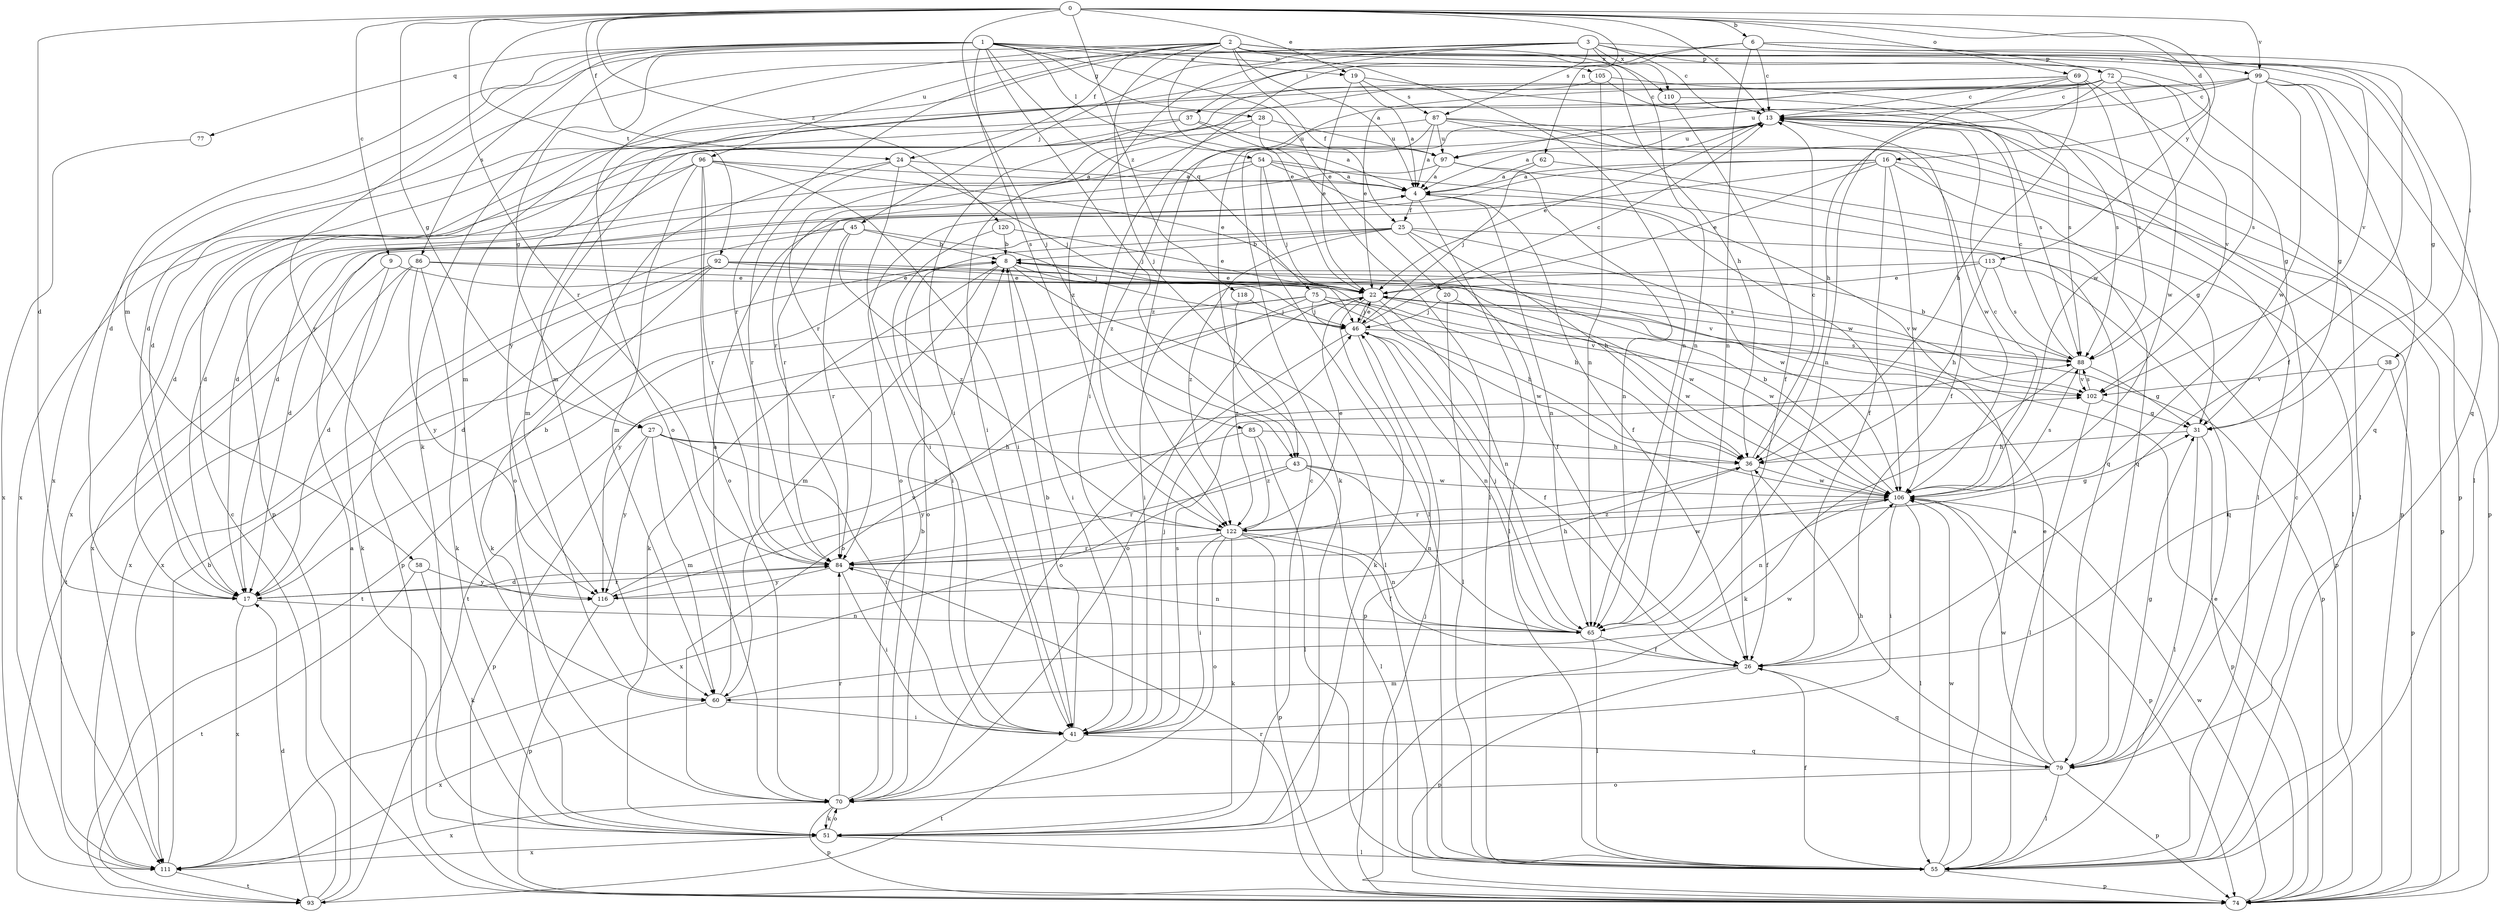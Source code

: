 strict digraph  {
0;
1;
2;
3;
4;
6;
8;
9;
13;
16;
17;
19;
20;
22;
24;
25;
26;
27;
28;
31;
36;
37;
38;
41;
43;
45;
46;
51;
54;
55;
58;
60;
62;
65;
69;
70;
72;
74;
75;
77;
79;
84;
85;
86;
87;
88;
92;
93;
96;
97;
99;
102;
105;
106;
110;
111;
113;
116;
118;
120;
122;
0 -> 6  [label=b];
0 -> 9  [label=c];
0 -> 13  [label=c];
0 -> 16  [label=d];
0 -> 17  [label=d];
0 -> 19  [label=e];
0 -> 24  [label=f];
0 -> 27  [label=g];
0 -> 43  [label=j];
0 -> 62  [label=n];
0 -> 69  [label=o];
0 -> 84  [label=r];
0 -> 92  [label=t];
0 -> 99  [label=v];
0 -> 113  [label=y];
0 -> 118  [label=z];
0 -> 120  [label=z];
1 -> 17  [label=d];
1 -> 19  [label=e];
1 -> 20  [label=e];
1 -> 27  [label=g];
1 -> 28  [label=g];
1 -> 43  [label=j];
1 -> 51  [label=k];
1 -> 54  [label=l];
1 -> 58  [label=m];
1 -> 75  [label=q];
1 -> 77  [label=q];
1 -> 85  [label=s];
1 -> 86  [label=s];
1 -> 105  [label=w];
1 -> 106  [label=w];
2 -> 4  [label=a];
2 -> 22  [label=e];
2 -> 24  [label=f];
2 -> 25  [label=f];
2 -> 31  [label=g];
2 -> 36  [label=h];
2 -> 43  [label=j];
2 -> 65  [label=n];
2 -> 70  [label=o];
2 -> 84  [label=r];
2 -> 96  [label=u];
2 -> 99  [label=v];
2 -> 102  [label=v];
2 -> 110  [label=x];
2 -> 116  [label=y];
3 -> 13  [label=c];
3 -> 17  [label=d];
3 -> 37  [label=i];
3 -> 45  [label=j];
3 -> 60  [label=m];
3 -> 65  [label=n];
3 -> 72  [label=p];
3 -> 79  [label=q];
3 -> 87  [label=s];
3 -> 110  [label=x];
3 -> 122  [label=z];
4 -> 25  [label=f];
4 -> 26  [label=f];
4 -> 55  [label=l];
4 -> 65  [label=n];
6 -> 13  [label=c];
6 -> 26  [label=f];
6 -> 38  [label=i];
6 -> 41  [label=i];
6 -> 60  [label=m];
6 -> 65  [label=n];
6 -> 72  [label=p];
8 -> 22  [label=e];
8 -> 36  [label=h];
8 -> 41  [label=i];
8 -> 51  [label=k];
8 -> 55  [label=l];
8 -> 60  [label=m];
8 -> 102  [label=v];
9 -> 22  [label=e];
9 -> 51  [label=k];
9 -> 93  [label=t];
13 -> 4  [label=a];
13 -> 22  [label=e];
13 -> 26  [label=f];
13 -> 51  [label=k];
13 -> 55  [label=l];
13 -> 74  [label=p];
13 -> 97  [label=u];
16 -> 4  [label=a];
16 -> 17  [label=d];
16 -> 22  [label=e];
16 -> 26  [label=f];
16 -> 31  [label=g];
16 -> 70  [label=o];
16 -> 74  [label=p];
16 -> 106  [label=w];
17 -> 8  [label=b];
17 -> 65  [label=n];
17 -> 84  [label=r];
17 -> 111  [label=x];
19 -> 4  [label=a];
19 -> 22  [label=e];
19 -> 87  [label=s];
19 -> 88  [label=s];
20 -> 46  [label=j];
20 -> 55  [label=l];
20 -> 106  [label=w];
22 -> 46  [label=j];
22 -> 51  [label=k];
22 -> 65  [label=n];
22 -> 70  [label=o];
22 -> 74  [label=p];
22 -> 93  [label=t];
22 -> 106  [label=w];
24 -> 4  [label=a];
24 -> 41  [label=i];
24 -> 46  [label=j];
24 -> 70  [label=o];
24 -> 84  [label=r];
25 -> 8  [label=b];
25 -> 17  [label=d];
25 -> 26  [label=f];
25 -> 36  [label=h];
25 -> 70  [label=o];
25 -> 74  [label=p];
25 -> 106  [label=w];
25 -> 122  [label=z];
26 -> 60  [label=m];
26 -> 74  [label=p];
26 -> 79  [label=q];
27 -> 36  [label=h];
27 -> 41  [label=i];
27 -> 60  [label=m];
27 -> 74  [label=p];
27 -> 116  [label=y];
27 -> 122  [label=z];
28 -> 4  [label=a];
28 -> 41  [label=i];
28 -> 74  [label=p];
28 -> 97  [label=u];
31 -> 36  [label=h];
31 -> 55  [label=l];
31 -> 74  [label=p];
36 -> 13  [label=c];
36 -> 26  [label=f];
36 -> 84  [label=r];
36 -> 106  [label=w];
37 -> 55  [label=l];
37 -> 60  [label=m];
37 -> 97  [label=u];
37 -> 111  [label=x];
38 -> 26  [label=f];
38 -> 74  [label=p];
38 -> 102  [label=v];
41 -> 8  [label=b];
41 -> 46  [label=j];
41 -> 79  [label=q];
41 -> 88  [label=s];
41 -> 93  [label=t];
43 -> 55  [label=l];
43 -> 65  [label=n];
43 -> 84  [label=r];
43 -> 106  [label=w];
43 -> 111  [label=x];
45 -> 8  [label=b];
45 -> 46  [label=j];
45 -> 74  [label=p];
45 -> 84  [label=r];
45 -> 111  [label=x];
45 -> 122  [label=z];
46 -> 13  [label=c];
46 -> 22  [label=e];
46 -> 26  [label=f];
46 -> 65  [label=n];
46 -> 70  [label=o];
46 -> 74  [label=p];
46 -> 88  [label=s];
51 -> 13  [label=c];
51 -> 55  [label=l];
51 -> 70  [label=o];
51 -> 111  [label=x];
54 -> 4  [label=a];
54 -> 17  [label=d];
54 -> 46  [label=j];
54 -> 55  [label=l];
54 -> 79  [label=q];
54 -> 84  [label=r];
54 -> 106  [label=w];
55 -> 4  [label=a];
55 -> 13  [label=c];
55 -> 26  [label=f];
55 -> 74  [label=p];
55 -> 106  [label=w];
58 -> 51  [label=k];
58 -> 93  [label=t];
58 -> 116  [label=y];
60 -> 4  [label=a];
60 -> 41  [label=i];
60 -> 106  [label=w];
60 -> 111  [label=x];
62 -> 4  [label=a];
62 -> 46  [label=j];
62 -> 55  [label=l];
65 -> 26  [label=f];
65 -> 46  [label=j];
65 -> 55  [label=l];
69 -> 13  [label=c];
69 -> 36  [label=h];
69 -> 65  [label=n];
69 -> 84  [label=r];
69 -> 88  [label=s];
69 -> 102  [label=v];
69 -> 116  [label=y];
70 -> 8  [label=b];
70 -> 51  [label=k];
70 -> 74  [label=p];
70 -> 84  [label=r];
70 -> 111  [label=x];
72 -> 13  [label=c];
72 -> 22  [label=e];
72 -> 31  [label=g];
72 -> 36  [label=h];
72 -> 74  [label=p];
72 -> 106  [label=w];
72 -> 111  [label=x];
72 -> 122  [label=z];
74 -> 22  [label=e];
74 -> 46  [label=j];
74 -> 84  [label=r];
74 -> 106  [label=w];
75 -> 36  [label=h];
75 -> 46  [label=j];
75 -> 70  [label=o];
75 -> 93  [label=t];
75 -> 102  [label=v];
75 -> 106  [label=w];
75 -> 116  [label=y];
77 -> 111  [label=x];
79 -> 22  [label=e];
79 -> 31  [label=g];
79 -> 36  [label=h];
79 -> 55  [label=l];
79 -> 70  [label=o];
79 -> 74  [label=p];
79 -> 106  [label=w];
84 -> 17  [label=d];
84 -> 41  [label=i];
84 -> 65  [label=n];
84 -> 106  [label=w];
84 -> 116  [label=y];
85 -> 36  [label=h];
85 -> 55  [label=l];
85 -> 116  [label=y];
85 -> 122  [label=z];
86 -> 17  [label=d];
86 -> 22  [label=e];
86 -> 51  [label=k];
86 -> 88  [label=s];
86 -> 111  [label=x];
86 -> 116  [label=y];
87 -> 4  [label=a];
87 -> 55  [label=l];
87 -> 74  [label=p];
87 -> 84  [label=r];
87 -> 97  [label=u];
87 -> 106  [label=w];
87 -> 122  [label=z];
88 -> 8  [label=b];
88 -> 13  [label=c];
88 -> 31  [label=g];
88 -> 51  [label=k];
88 -> 102  [label=v];
92 -> 17  [label=d];
92 -> 22  [label=e];
92 -> 51  [label=k];
92 -> 102  [label=v];
92 -> 106  [label=w];
92 -> 111  [label=x];
93 -> 4  [label=a];
93 -> 13  [label=c];
93 -> 17  [label=d];
96 -> 4  [label=a];
96 -> 17  [label=d];
96 -> 22  [label=e];
96 -> 41  [label=i];
96 -> 60  [label=m];
96 -> 70  [label=o];
96 -> 84  [label=r];
96 -> 111  [label=x];
97 -> 4  [label=a];
97 -> 17  [label=d];
97 -> 65  [label=n];
97 -> 79  [label=q];
99 -> 13  [label=c];
99 -> 17  [label=d];
99 -> 31  [label=g];
99 -> 55  [label=l];
99 -> 79  [label=q];
99 -> 88  [label=s];
99 -> 97  [label=u];
99 -> 106  [label=w];
102 -> 31  [label=g];
102 -> 55  [label=l];
102 -> 88  [label=s];
105 -> 13  [label=c];
105 -> 41  [label=i];
105 -> 65  [label=n];
105 -> 88  [label=s];
106 -> 8  [label=b];
106 -> 13  [label=c];
106 -> 41  [label=i];
106 -> 55  [label=l];
106 -> 65  [label=n];
106 -> 74  [label=p];
106 -> 88  [label=s];
106 -> 122  [label=z];
110 -> 26  [label=f];
110 -> 88  [label=s];
111 -> 8  [label=b];
111 -> 93  [label=t];
113 -> 22  [label=e];
113 -> 36  [label=h];
113 -> 41  [label=i];
113 -> 79  [label=q];
113 -> 88  [label=s];
116 -> 36  [label=h];
116 -> 74  [label=p];
116 -> 102  [label=v];
118 -> 46  [label=j];
118 -> 122  [label=z];
120 -> 8  [label=b];
120 -> 22  [label=e];
120 -> 41  [label=i];
122 -> 22  [label=e];
122 -> 26  [label=f];
122 -> 31  [label=g];
122 -> 41  [label=i];
122 -> 51  [label=k];
122 -> 65  [label=n];
122 -> 70  [label=o];
122 -> 74  [label=p];
122 -> 84  [label=r];
}
